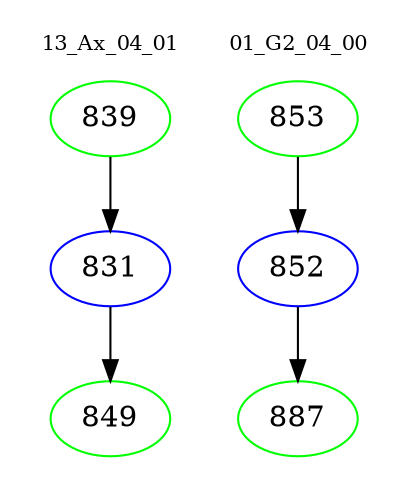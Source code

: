 digraph{
subgraph cluster_0 {
color = white
label = "13_Ax_04_01";
fontsize=10;
T0_839 [label="839", color="green"]
T0_839 -> T0_831 [color="black"]
T0_831 [label="831", color="blue"]
T0_831 -> T0_849 [color="black"]
T0_849 [label="849", color="green"]
}
subgraph cluster_1 {
color = white
label = "01_G2_04_00";
fontsize=10;
T1_853 [label="853", color="green"]
T1_853 -> T1_852 [color="black"]
T1_852 [label="852", color="blue"]
T1_852 -> T1_887 [color="black"]
T1_887 [label="887", color="green"]
}
}
